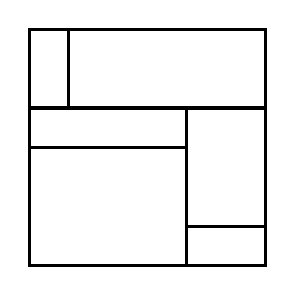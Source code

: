 \begin{tikzpicture}[very thick, scale=.5]
    \draw (0,4) rectangle (1,6);
    \draw (1,4) rectangle (6,6);
    \draw (0,3) rectangle (4,4);
    \draw (0,0) rectangle (4,3);
    \draw (4,1) rectangle (6,4);
    \draw (4,0) rectangle (6,1);
\end{tikzpicture}
